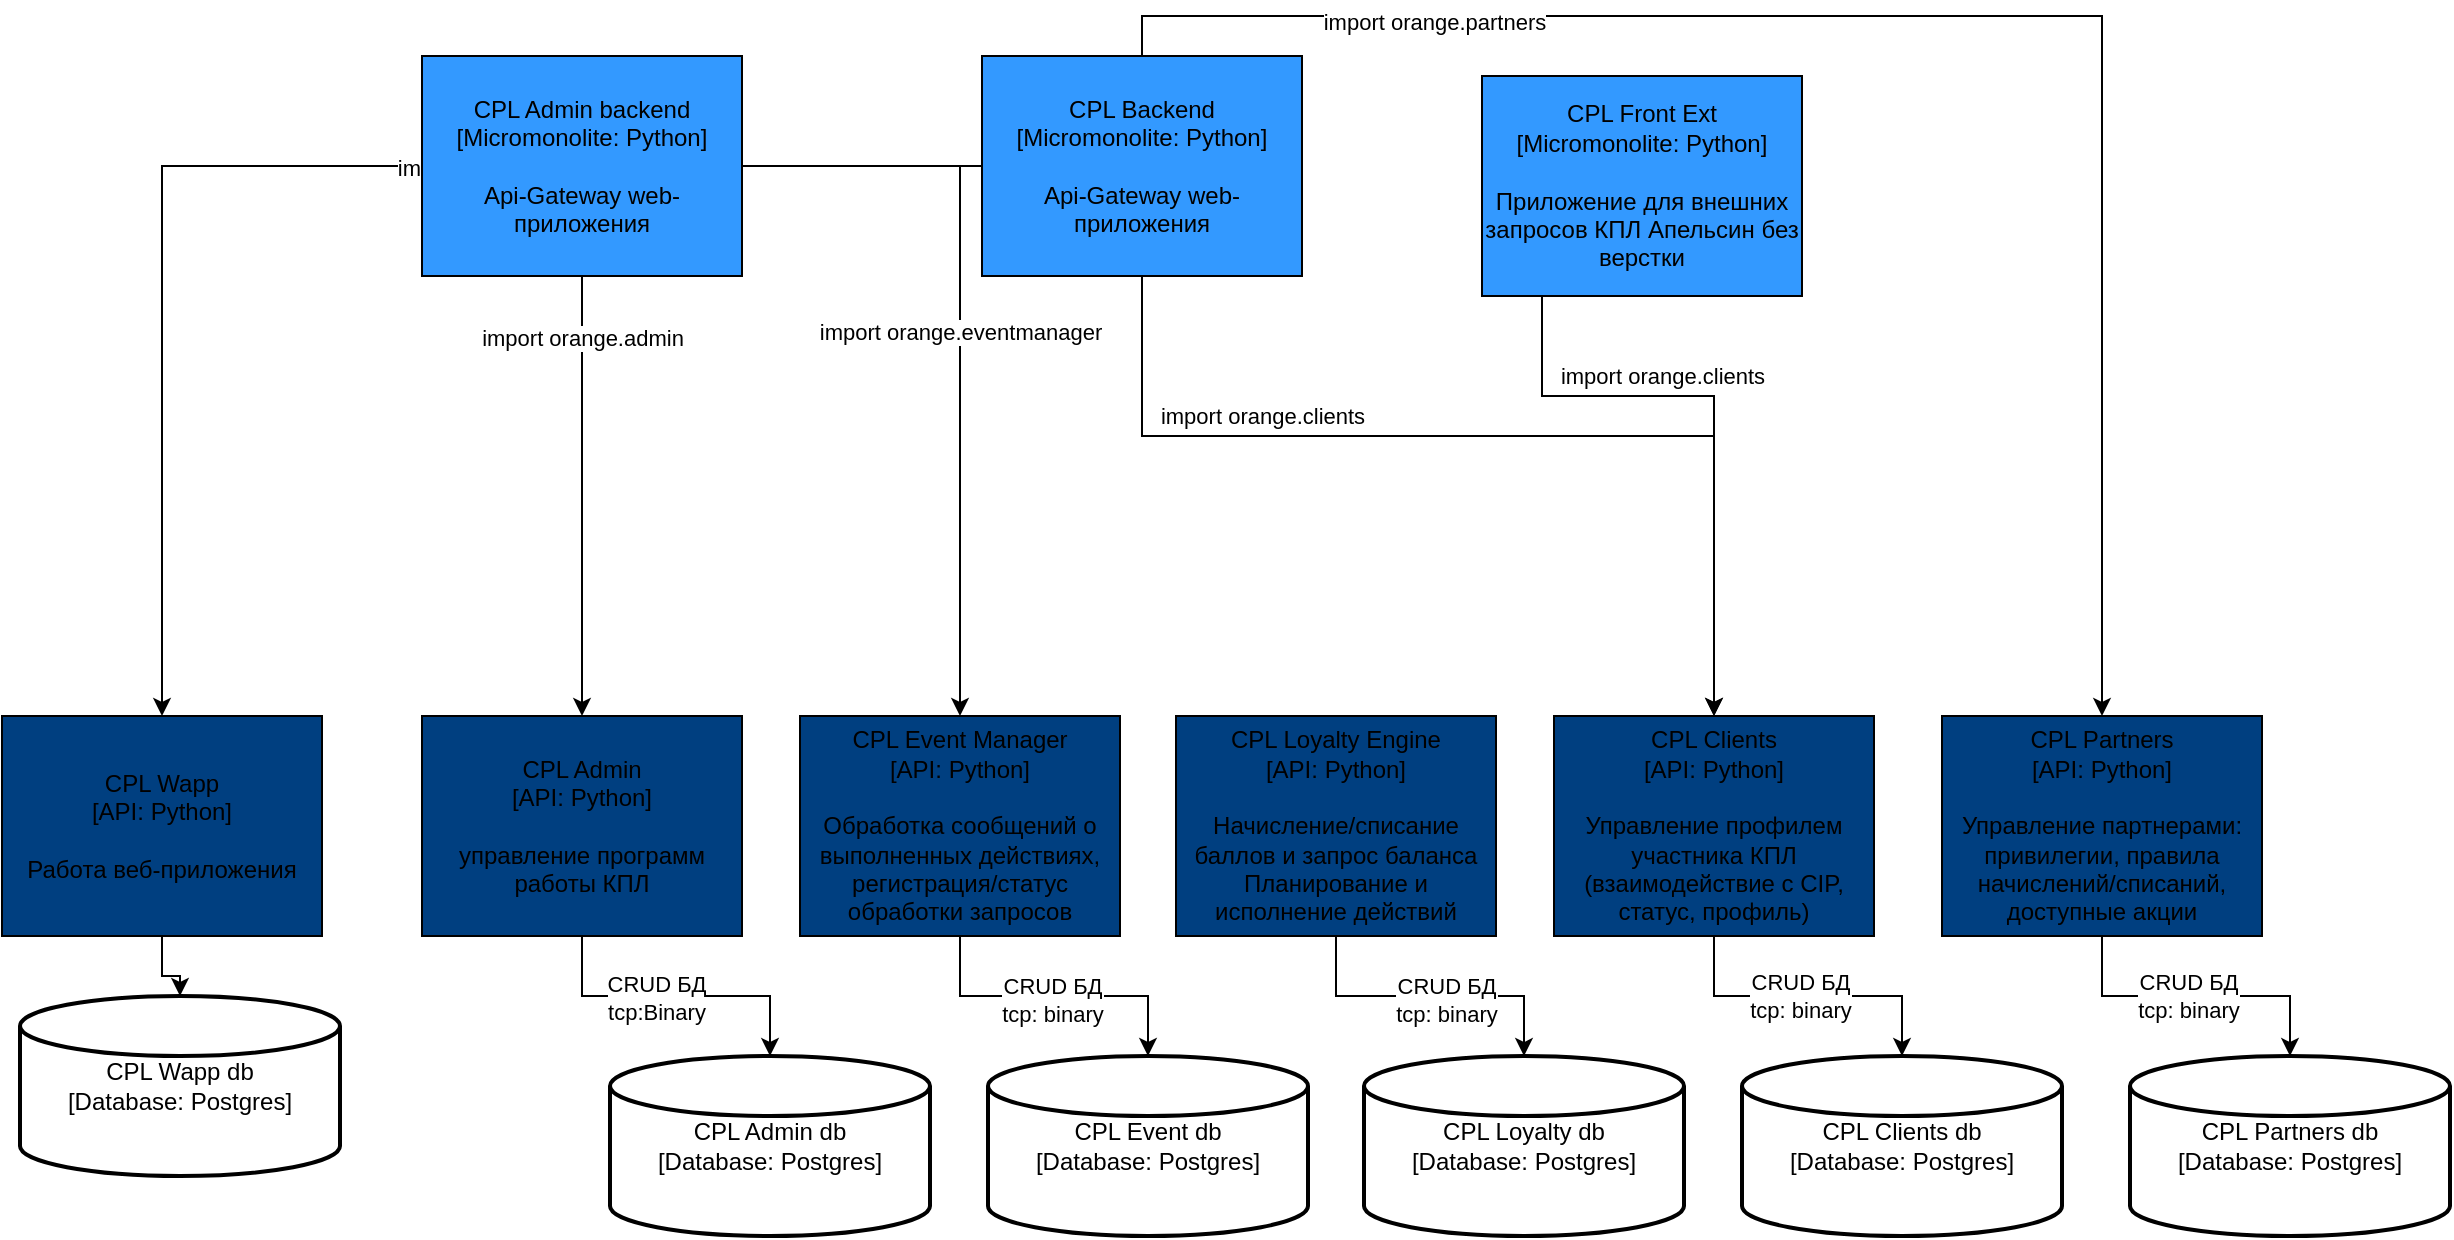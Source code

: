 <mxfile version="24.6.2" type="github">
  <diagram name="Page-1" id="f1hbvTTkOySbYcVCAKIO">
    <mxGraphModel dx="2942" dy="810" grid="1" gridSize="10" guides="1" tooltips="1" connect="1" arrows="1" fold="1" page="1" pageScale="1" pageWidth="850" pageHeight="1100" math="0" shadow="0">
      <root>
        <mxCell id="0" />
        <mxCell id="1" parent="0" />
        <mxCell id="zGQMRHKwvaspbXFMUV9o-3" value="" style="edgeStyle=orthogonalEdgeStyle;rounded=0;orthogonalLoop=1;jettySize=auto;html=1;" edge="1" parent="1" source="zGQMRHKwvaspbXFMUV9o-1" target="zGQMRHKwvaspbXFMUV9o-2">
          <mxGeometry relative="1" as="geometry" />
        </mxCell>
        <mxCell id="zGQMRHKwvaspbXFMUV9o-13" value="CRUD БД&lt;br&gt;tcp:Binary" style="edgeLabel;html=1;align=center;verticalAlign=middle;resizable=0;points=[];" vertex="1" connectable="0" parent="zGQMRHKwvaspbXFMUV9o-3">
          <mxGeometry x="-0.13" y="-1" relative="1" as="geometry">
            <mxPoint as="offset" />
          </mxGeometry>
        </mxCell>
        <mxCell id="zGQMRHKwvaspbXFMUV9o-1" value="CPL Admin&lt;br&gt;[API: Python]&lt;br&gt;&lt;br&gt;управление программ работы КПЛ" style="rounded=0;whiteSpace=wrap;html=1;fillStyle=solid;fillColor=#003F80;" vertex="1" parent="1">
          <mxGeometry x="-830" y="800" width="160" height="110" as="geometry" />
        </mxCell>
        <mxCell id="zGQMRHKwvaspbXFMUV9o-2" value="CPL Admin db&lt;br&gt;[Database: Postgres]" style="strokeWidth=2;html=1;shape=mxgraph.flowchart.database;whiteSpace=wrap;" vertex="1" parent="1">
          <mxGeometry x="-736" y="970" width="160" height="90" as="geometry" />
        </mxCell>
        <mxCell id="zGQMRHKwvaspbXFMUV9o-6" value="" style="edgeStyle=orthogonalEdgeStyle;rounded=0;orthogonalLoop=1;jettySize=auto;html=1;" edge="1" parent="1" source="zGQMRHKwvaspbXFMUV9o-4" target="zGQMRHKwvaspbXFMUV9o-5">
          <mxGeometry relative="1" as="geometry" />
        </mxCell>
        <mxCell id="zGQMRHKwvaspbXFMUV9o-15" value="CRUD БД&lt;br&gt;tcp: binary" style="edgeLabel;html=1;align=center;verticalAlign=middle;resizable=0;points=[];" vertex="1" connectable="0" parent="zGQMRHKwvaspbXFMUV9o-6">
          <mxGeometry x="-0.013" y="-2" relative="1" as="geometry">
            <mxPoint as="offset" />
          </mxGeometry>
        </mxCell>
        <mxCell id="zGQMRHKwvaspbXFMUV9o-4" value="CPL Event Manager&lt;br&gt;[API: Python]&lt;br&gt;&lt;br&gt;Обработка сообщений о выполненных действиях, регистрация/статус обработки запросов" style="rounded=0;whiteSpace=wrap;html=1;fillStyle=solid;fillColor=#003F80;" vertex="1" parent="1">
          <mxGeometry x="-641" y="800" width="160" height="110" as="geometry" />
        </mxCell>
        <mxCell id="zGQMRHKwvaspbXFMUV9o-5" value="CPL Event db&lt;br&gt;[Database: Postgres]" style="strokeWidth=2;html=1;shape=mxgraph.flowchart.database;whiteSpace=wrap;" vertex="1" parent="1">
          <mxGeometry x="-547" y="970" width="160" height="90" as="geometry" />
        </mxCell>
        <mxCell id="zGQMRHKwvaspbXFMUV9o-7" value="" style="edgeStyle=orthogonalEdgeStyle;rounded=0;orthogonalLoop=1;jettySize=auto;html=1;" edge="1" source="zGQMRHKwvaspbXFMUV9o-8" target="zGQMRHKwvaspbXFMUV9o-9" parent="1">
          <mxGeometry relative="1" as="geometry" />
        </mxCell>
        <mxCell id="zGQMRHKwvaspbXFMUV9o-16" value="CRUD БД&lt;br&gt;tcp: binary" style="edgeLabel;html=1;align=center;verticalAlign=middle;resizable=0;points=[];" vertex="1" connectable="0" parent="zGQMRHKwvaspbXFMUV9o-7">
          <mxGeometry x="0.104" y="-2" relative="1" as="geometry">
            <mxPoint as="offset" />
          </mxGeometry>
        </mxCell>
        <mxCell id="zGQMRHKwvaspbXFMUV9o-8" value="CPL Loyalty Engine&lt;br&gt;[API: Python]&lt;br&gt;&lt;br&gt;Начисление/списание баллов и запрос баланса&lt;br&gt;Планирование и исполнение действий" style="rounded=0;whiteSpace=wrap;html=1;fillStyle=solid;fillColor=#003F80;" vertex="1" parent="1">
          <mxGeometry x="-453" y="800" width="160" height="110" as="geometry" />
        </mxCell>
        <mxCell id="zGQMRHKwvaspbXFMUV9o-9" value="CPL Loyalty db&lt;br&gt;[Database: Postgres]" style="strokeWidth=2;html=1;shape=mxgraph.flowchart.database;whiteSpace=wrap;" vertex="1" parent="1">
          <mxGeometry x="-359" y="970" width="160" height="90" as="geometry" />
        </mxCell>
        <mxCell id="zGQMRHKwvaspbXFMUV9o-22" value="" style="edgeStyle=orthogonalEdgeStyle;rounded=0;orthogonalLoop=1;jettySize=auto;html=1;" edge="1" parent="1" source="zGQMRHKwvaspbXFMUV9o-24" target="zGQMRHKwvaspbXFMUV9o-25">
          <mxGeometry relative="1" as="geometry" />
        </mxCell>
        <mxCell id="zGQMRHKwvaspbXFMUV9o-23" value="CRUD БД&lt;br&gt;tcp: binary" style="edgeLabel;html=1;align=center;verticalAlign=middle;resizable=0;points=[];" vertex="1" connectable="0" parent="zGQMRHKwvaspbXFMUV9o-22">
          <mxGeometry x="-0.052" relative="1" as="geometry">
            <mxPoint as="offset" />
          </mxGeometry>
        </mxCell>
        <mxCell id="zGQMRHKwvaspbXFMUV9o-24" value="CPL Partners&lt;br&gt;[API: Python]&lt;br&gt;&lt;br&gt;Управление партнерами: привилегии, правила начислений/списаний, доступные акции" style="rounded=0;whiteSpace=wrap;html=1;fillStyle=solid;fillColor=#003F80;" vertex="1" parent="1">
          <mxGeometry x="-70" y="800" width="160" height="110" as="geometry" />
        </mxCell>
        <mxCell id="zGQMRHKwvaspbXFMUV9o-25" value="CPL Partners&lt;span style=&quot;background-color: initial;&quot;&gt;&amp;nbsp;db&lt;/span&gt;&lt;div&gt;[Database: Postgres]&lt;/div&gt;" style="strokeWidth=2;html=1;shape=mxgraph.flowchart.database;whiteSpace=wrap;" vertex="1" parent="1">
          <mxGeometry x="24" y="970" width="160" height="90" as="geometry" />
        </mxCell>
        <mxCell id="zGQMRHKwvaspbXFMUV9o-10" value="" style="edgeStyle=orthogonalEdgeStyle;rounded=0;orthogonalLoop=1;jettySize=auto;html=1;" edge="1" source="zGQMRHKwvaspbXFMUV9o-11" target="zGQMRHKwvaspbXFMUV9o-12" parent="1">
          <mxGeometry relative="1" as="geometry" />
        </mxCell>
        <mxCell id="zGQMRHKwvaspbXFMUV9o-17" value="CRUD БД&lt;br&gt;tcp: binary" style="edgeLabel;html=1;align=center;verticalAlign=middle;resizable=0;points=[];" vertex="1" connectable="0" parent="zGQMRHKwvaspbXFMUV9o-10">
          <mxGeometry x="-0.052" relative="1" as="geometry">
            <mxPoint as="offset" />
          </mxGeometry>
        </mxCell>
        <mxCell id="zGQMRHKwvaspbXFMUV9o-11" value="CPL Clients&lt;br&gt;[API: Python]&lt;br&gt;&lt;br&gt;Управление профилем участника КПЛ&lt;br&gt;(взаимодействие с CIP, статус, профиль)" style="rounded=0;whiteSpace=wrap;html=1;fillStyle=solid;fillColor=#003F80;" vertex="1" parent="1">
          <mxGeometry x="-264" y="800" width="160" height="110" as="geometry" />
        </mxCell>
        <mxCell id="zGQMRHKwvaspbXFMUV9o-12" value="CPL Clients&lt;span style=&quot;background-color: initial;&quot;&gt;&amp;nbsp;db&lt;/span&gt;&lt;div&gt;[Database: Postgres]&lt;/div&gt;" style="strokeWidth=2;html=1;shape=mxgraph.flowchart.database;whiteSpace=wrap;" vertex="1" parent="1">
          <mxGeometry x="-170" y="970" width="160" height="90" as="geometry" />
        </mxCell>
        <mxCell id="zGQMRHKwvaspbXFMUV9o-36" style="edgeStyle=orthogonalEdgeStyle;rounded=0;orthogonalLoop=1;jettySize=auto;html=1;entryX=0.5;entryY=0;entryDx=0;entryDy=0;" edge="1" parent="1" source="zGQMRHKwvaspbXFMUV9o-26" target="zGQMRHKwvaspbXFMUV9o-11">
          <mxGeometry relative="1" as="geometry">
            <Array as="points">
              <mxPoint x="-470" y="660" />
              <mxPoint x="-184" y="660" />
            </Array>
          </mxGeometry>
        </mxCell>
        <mxCell id="zGQMRHKwvaspbXFMUV9o-39" value="import orange.clients" style="edgeLabel;html=1;align=center;verticalAlign=middle;resizable=0;points=[];" vertex="1" connectable="0" parent="zGQMRHKwvaspbXFMUV9o-36">
          <mxGeometry x="-0.582" y="1" relative="1" as="geometry">
            <mxPoint x="34" y="-9" as="offset" />
          </mxGeometry>
        </mxCell>
        <mxCell id="zGQMRHKwvaspbXFMUV9o-26" value="CPL Backend&lt;br&gt;[Micromonolite: Python]&lt;br&gt;&lt;br&gt;Api-Gateway web-приложения" style="rounded=0;whiteSpace=wrap;html=1;fillStyle=solid;fillColor=#3399FF;" vertex="1" parent="1">
          <mxGeometry x="-550" y="470" width="160" height="110" as="geometry" />
        </mxCell>
        <mxCell id="zGQMRHKwvaspbXFMUV9o-27" value="CPL Wapp db&lt;br&gt;[Database: Postgres]" style="strokeWidth=2;html=1;shape=mxgraph.flowchart.database;whiteSpace=wrap;" vertex="1" parent="1">
          <mxGeometry x="-1031" y="940" width="160" height="90" as="geometry" />
        </mxCell>
        <mxCell id="zGQMRHKwvaspbXFMUV9o-29" value="" style="edgeStyle=orthogonalEdgeStyle;rounded=0;orthogonalLoop=1;jettySize=auto;html=1;" edge="1" parent="1" source="zGQMRHKwvaspbXFMUV9o-28" target="zGQMRHKwvaspbXFMUV9o-27">
          <mxGeometry relative="1" as="geometry" />
        </mxCell>
        <mxCell id="zGQMRHKwvaspbXFMUV9o-28" value="CPL Wapp&lt;br&gt;[API: Python]&lt;br&gt;&lt;br&gt;Работа веб-приложения" style="rounded=0;whiteSpace=wrap;html=1;fillStyle=solid;fillColor=#003F80;" vertex="1" parent="1">
          <mxGeometry x="-1040" y="800" width="160" height="110" as="geometry" />
        </mxCell>
        <mxCell id="zGQMRHKwvaspbXFMUV9o-30" style="edgeStyle=orthogonalEdgeStyle;rounded=0;orthogonalLoop=1;jettySize=auto;html=1;entryX=0.5;entryY=0;entryDx=0;entryDy=0;" edge="1" parent="1" source="zGQMRHKwvaspbXFMUV9o-26" target="zGQMRHKwvaspbXFMUV9o-28">
          <mxGeometry relative="1" as="geometry" />
        </mxCell>
        <mxCell id="zGQMRHKwvaspbXFMUV9o-31" value="import orange.wapp" style="edgeLabel;html=1;align=center;verticalAlign=middle;resizable=0;points=[];" vertex="1" connectable="0" parent="zGQMRHKwvaspbXFMUV9o-30">
          <mxGeometry x="-0.288" y="1" relative="1" as="geometry">
            <mxPoint as="offset" />
          </mxGeometry>
        </mxCell>
        <mxCell id="zGQMRHKwvaspbXFMUV9o-33" style="edgeStyle=orthogonalEdgeStyle;rounded=0;orthogonalLoop=1;jettySize=auto;html=1;entryX=0.5;entryY=0;entryDx=0;entryDy=0;" edge="1" parent="1" source="zGQMRHKwvaspbXFMUV9o-32" target="zGQMRHKwvaspbXFMUV9o-1">
          <mxGeometry relative="1" as="geometry" />
        </mxCell>
        <mxCell id="zGQMRHKwvaspbXFMUV9o-34" value="import orange.admin" style="edgeLabel;html=1;align=center;verticalAlign=middle;resizable=0;points=[];" vertex="1" connectable="0" parent="zGQMRHKwvaspbXFMUV9o-33">
          <mxGeometry x="0.022" y="-2" relative="1" as="geometry">
            <mxPoint x="2" y="-82" as="offset" />
          </mxGeometry>
        </mxCell>
        <mxCell id="zGQMRHKwvaspbXFMUV9o-35" value="import orange.eventmanager" style="edgeStyle=orthogonalEdgeStyle;rounded=0;orthogonalLoop=1;jettySize=auto;html=1;entryX=0.5;entryY=0;entryDx=0;entryDy=0;" edge="1" parent="1" source="zGQMRHKwvaspbXFMUV9o-32" target="zGQMRHKwvaspbXFMUV9o-4">
          <mxGeometry relative="1" as="geometry">
            <Array as="points">
              <mxPoint x="-561" y="525" />
            </Array>
          </mxGeometry>
        </mxCell>
        <mxCell id="zGQMRHKwvaspbXFMUV9o-32" value="CPL Admin backend&lt;div&gt;[Micromonolite: Python]&lt;br&gt;&lt;br&gt;Api-Gateway web-приложения&lt;/div&gt;" style="rounded=0;whiteSpace=wrap;html=1;fillStyle=solid;fillColor=#3399FF;" vertex="1" parent="1">
          <mxGeometry x="-830" y="470" width="160" height="110" as="geometry" />
        </mxCell>
        <mxCell id="zGQMRHKwvaspbXFMUV9o-37" style="edgeStyle=orthogonalEdgeStyle;rounded=0;orthogonalLoop=1;jettySize=auto;html=1;entryX=0.5;entryY=0;entryDx=0;entryDy=0;" edge="1" parent="1" source="zGQMRHKwvaspbXFMUV9o-26" target="zGQMRHKwvaspbXFMUV9o-24">
          <mxGeometry relative="1" as="geometry">
            <Array as="points">
              <mxPoint x="-470" y="450" />
              <mxPoint x="10" y="450" />
            </Array>
          </mxGeometry>
        </mxCell>
        <mxCell id="zGQMRHKwvaspbXFMUV9o-38" value="import orange.partners" style="edgeLabel;html=1;align=center;verticalAlign=middle;resizable=0;points=[];" vertex="1" connectable="0" parent="zGQMRHKwvaspbXFMUV9o-37">
          <mxGeometry x="-0.61" y="-3" relative="1" as="geometry">
            <mxPoint as="offset" />
          </mxGeometry>
        </mxCell>
        <mxCell id="zGQMRHKwvaspbXFMUV9o-42" style="edgeStyle=orthogonalEdgeStyle;rounded=0;orthogonalLoop=1;jettySize=auto;html=1;" edge="1" parent="1" source="zGQMRHKwvaspbXFMUV9o-41" target="zGQMRHKwvaspbXFMUV9o-11">
          <mxGeometry relative="1" as="geometry">
            <Array as="points">
              <mxPoint x="-270" y="640" />
              <mxPoint x="-184" y="640" />
            </Array>
          </mxGeometry>
        </mxCell>
        <mxCell id="zGQMRHKwvaspbXFMUV9o-43" value="import orange.clients" style="edgeLabel;html=1;align=center;verticalAlign=middle;resizable=0;points=[];" vertex="1" connectable="0" parent="zGQMRHKwvaspbXFMUV9o-42">
          <mxGeometry y="-1" relative="1" as="geometry">
            <mxPoint x="-25" y="-22" as="offset" />
          </mxGeometry>
        </mxCell>
        <mxCell id="zGQMRHKwvaspbXFMUV9o-41" value="CPL Front Ext&lt;br&gt;[Micromonolite: Python]&lt;br&gt;&lt;br&gt;Приложение для внешних запросов КПЛ Апельсин без верстки" style="rounded=0;whiteSpace=wrap;html=1;fillStyle=solid;fillColor=#3399FF;" vertex="1" parent="1">
          <mxGeometry x="-300" y="480" width="160" height="110" as="geometry" />
        </mxCell>
      </root>
    </mxGraphModel>
  </diagram>
</mxfile>
